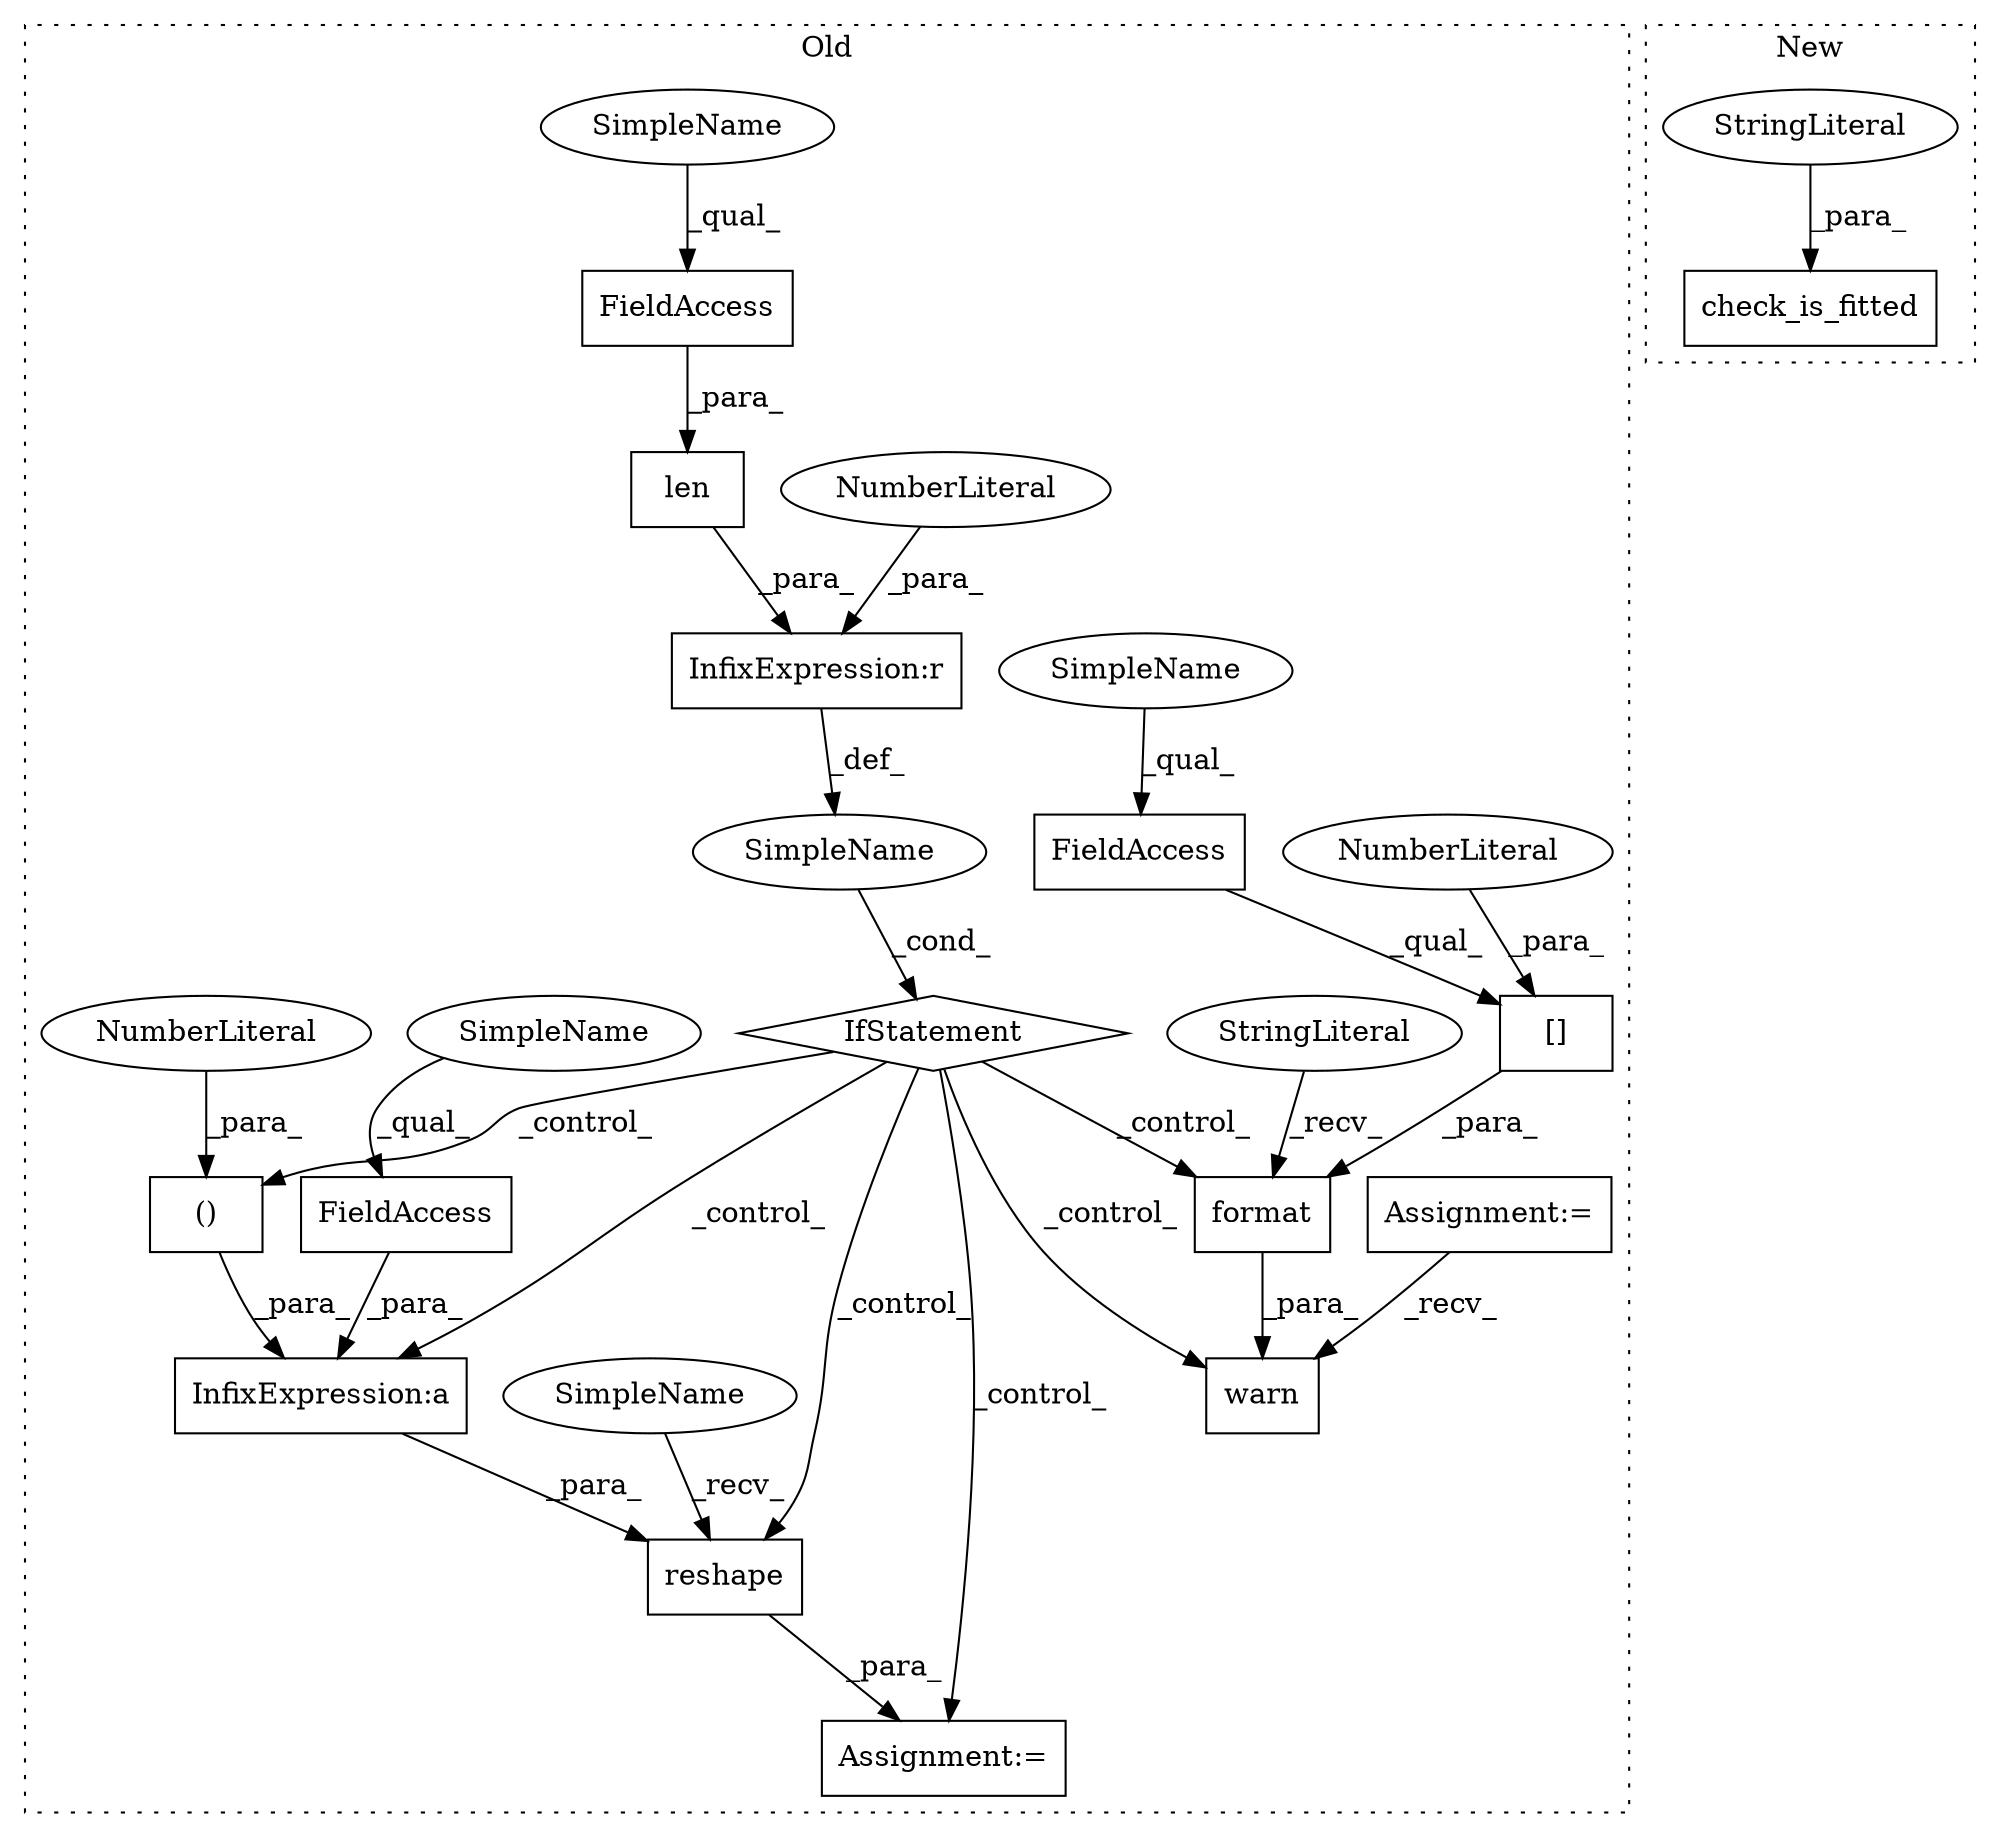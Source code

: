 digraph G {
subgraph cluster0 {
1 [label="len" a="32" s="4544,4555" l="4,1" shape="box"];
4 [label="FieldAccess" a="22" s="4548" l="7" shape="box"];
5 [label="Assignment:=" a="7" s="4689" l="1" shape="box"];
6 [label="FieldAccess" a="22" s="4700" l="7" shape="box"];
7 [label="()" a="106" s="4717" l="25" shape="box"];
8 [label="warn" a="32" s="4580,4679" l="5,1" shape="box"];
9 [label="InfixExpression:a" a="27" s="4707" l="10" shape="box"];
10 [label="InfixExpression:r" a="27" s="4556" l="4" shape="box"];
11 [label="NumberLiteral" a="34" s="4741" l="1" shape="ellipse"];
12 [label="NumberLiteral" a="34" s="4560" l="1" shape="ellipse"];
13 [label="FieldAccess" a="22" s="4668" l="7" shape="box"];
14 [label="[]" a="2" s="4668,4677" l="8,1" shape="box"];
15 [label="NumberLiteral" a="34" s="4676" l="1" shape="ellipse"];
16 [label="format" a="32" s="4661,4678" l="7,1" shape="box"];
17 [label="IfStatement" a="25" s="4540,4561" l="4,2" shape="diamond"];
18 [label="SimpleName" a="42" s="" l="" shape="ellipse"];
19 [label="reshape" a="32" s="4692,4742" l="8,2" shape="box"];
20 [label="Assignment:=" a="7" s="4469" l="8" shape="box"];
21 [label="StringLiteral" a="45" s="4585" l="75" shape="ellipse"];
22 [label="SimpleName" a="42" s="4690" l="1" shape="ellipse"];
23 [label="SimpleName" a="42" s="4700" l="1" shape="ellipse"];
24 [label="SimpleName" a="42" s="4668" l="1" shape="ellipse"];
25 [label="SimpleName" a="42" s="4548" l="1" shape="ellipse"];
label = "Old";
style="dotted";
}
subgraph cluster1 {
2 [label="check_is_fitted" a="32" s="4771,4808" l="16,1" shape="box"];
3 [label="StringLiteral" a="45" s="4792" l="16" shape="ellipse"];
label = "New";
style="dotted";
}
1 -> 10 [label="_para_"];
3 -> 2 [label="_para_"];
4 -> 1 [label="_para_"];
6 -> 9 [label="_para_"];
7 -> 9 [label="_para_"];
9 -> 19 [label="_para_"];
10 -> 18 [label="_def_"];
11 -> 7 [label="_para_"];
12 -> 10 [label="_para_"];
13 -> 14 [label="_qual_"];
14 -> 16 [label="_para_"];
15 -> 14 [label="_para_"];
16 -> 8 [label="_para_"];
17 -> 7 [label="_control_"];
17 -> 16 [label="_control_"];
17 -> 9 [label="_control_"];
17 -> 19 [label="_control_"];
17 -> 5 [label="_control_"];
17 -> 8 [label="_control_"];
18 -> 17 [label="_cond_"];
19 -> 5 [label="_para_"];
20 -> 8 [label="_recv_"];
21 -> 16 [label="_recv_"];
22 -> 19 [label="_recv_"];
23 -> 6 [label="_qual_"];
24 -> 13 [label="_qual_"];
25 -> 4 [label="_qual_"];
}